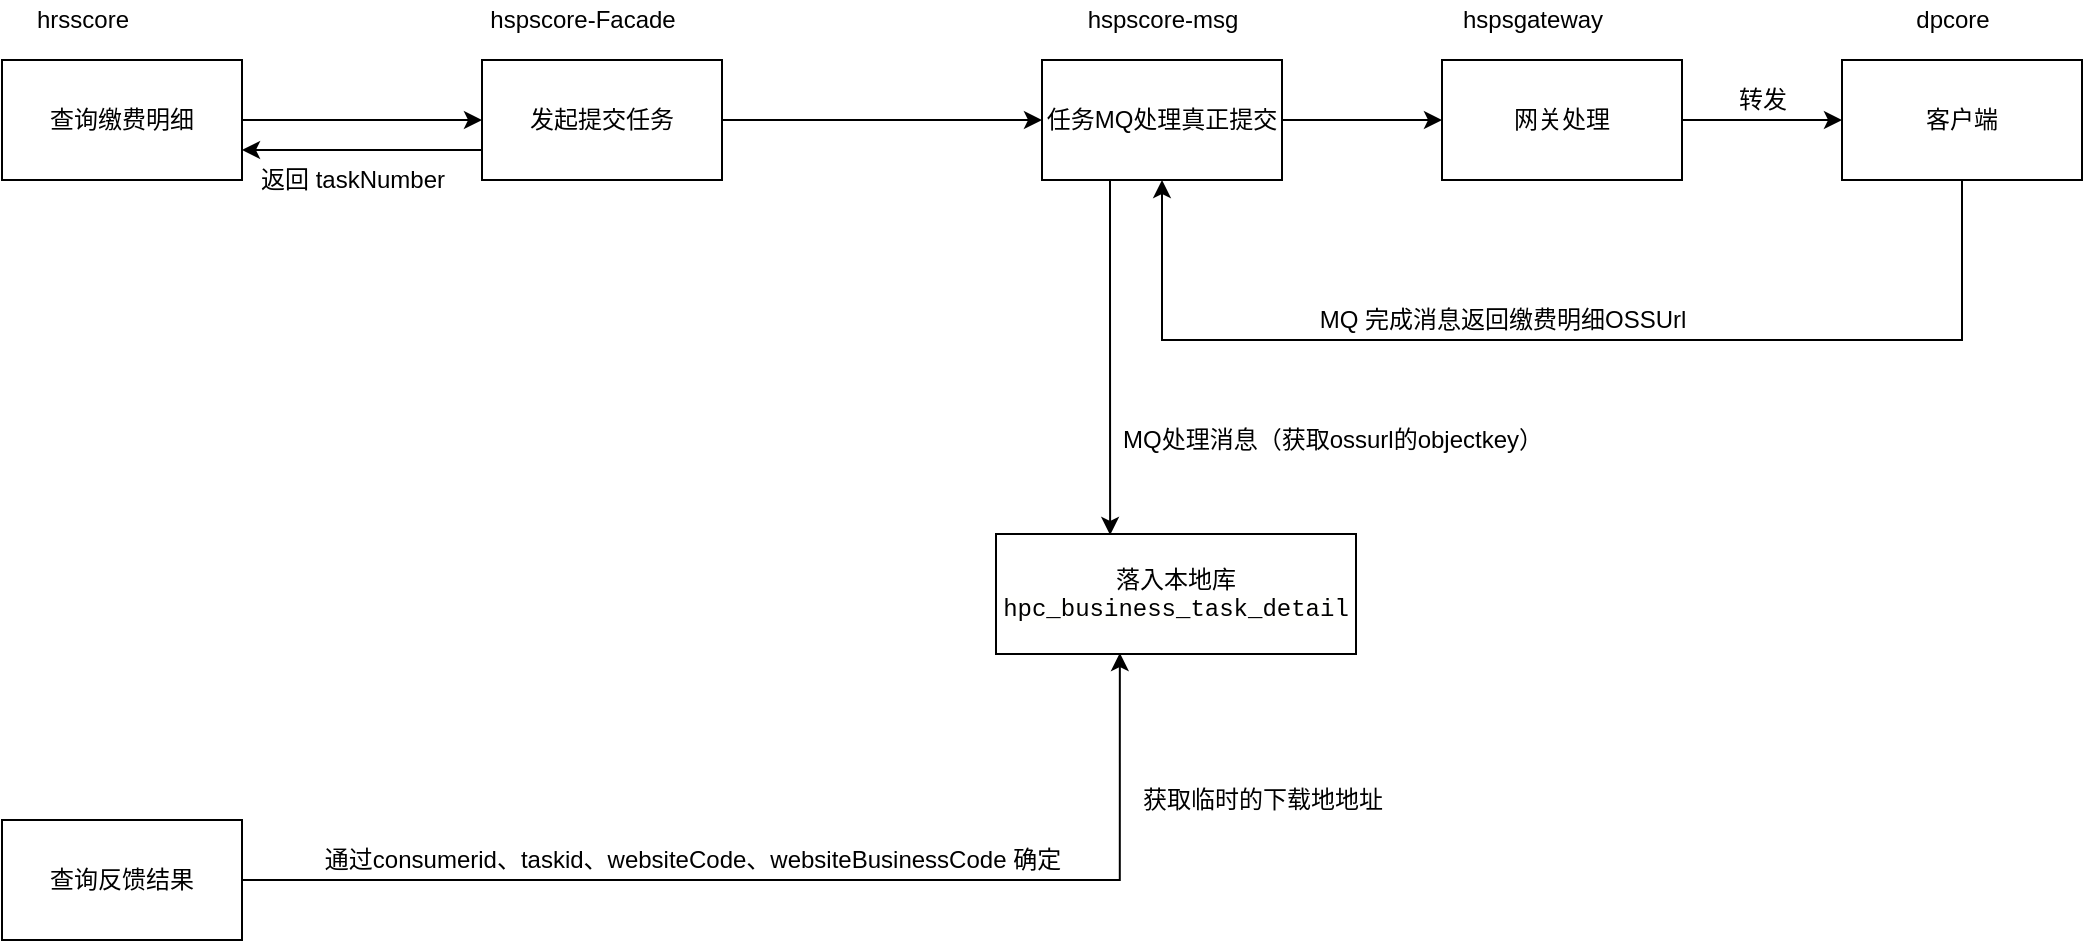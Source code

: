 <mxfile version="17.4.3" type="github">
  <diagram id="e0VjzzQqfvuQHf2shUBU" name="第 1 页">
    <mxGraphModel dx="2286" dy="850" grid="0" gridSize="10" guides="1" tooltips="1" connect="1" arrows="1" fold="1" page="0" pageScale="1" pageWidth="827" pageHeight="1169" math="0" shadow="0">
      <root>
        <mxCell id="0" />
        <mxCell id="1" parent="0" />
        <mxCell id="EklKHTHSB251qFAoLmv4-3" style="edgeStyle=orthogonalEdgeStyle;rounded=0;orthogonalLoop=1;jettySize=auto;html=1;entryX=0;entryY=0.5;entryDx=0;entryDy=0;" edge="1" parent="1" source="EklKHTHSB251qFAoLmv4-1" target="EklKHTHSB251qFAoLmv4-2">
          <mxGeometry relative="1" as="geometry" />
        </mxCell>
        <mxCell id="EklKHTHSB251qFAoLmv4-8" style="edgeStyle=orthogonalEdgeStyle;rounded=0;orthogonalLoop=1;jettySize=auto;html=1;entryX=1;entryY=0.75;entryDx=0;entryDy=0;" edge="1" parent="1" source="EklKHTHSB251qFAoLmv4-1" target="EklKHTHSB251qFAoLmv4-4">
          <mxGeometry relative="1" as="geometry">
            <Array as="points">
              <mxPoint x="-10" y="165" />
              <mxPoint x="-10" y="165" />
            </Array>
          </mxGeometry>
        </mxCell>
        <mxCell id="EklKHTHSB251qFAoLmv4-1" value="发起提交任务" style="rounded=0;whiteSpace=wrap;html=1;" vertex="1" parent="1">
          <mxGeometry x="20" y="120" width="120" height="60" as="geometry" />
        </mxCell>
        <mxCell id="EklKHTHSB251qFAoLmv4-11" value="" style="edgeStyle=orthogonalEdgeStyle;rounded=0;orthogonalLoop=1;jettySize=auto;html=1;" edge="1" parent="1" source="EklKHTHSB251qFAoLmv4-2" target="EklKHTHSB251qFAoLmv4-10">
          <mxGeometry relative="1" as="geometry" />
        </mxCell>
        <mxCell id="EklKHTHSB251qFAoLmv4-31" style="edgeStyle=orthogonalEdgeStyle;rounded=0;orthogonalLoop=1;jettySize=auto;html=1;entryX=0.317;entryY=0.008;entryDx=0;entryDy=0;entryPerimeter=0;" edge="1" parent="1" source="EklKHTHSB251qFAoLmv4-2" target="EklKHTHSB251qFAoLmv4-24">
          <mxGeometry relative="1" as="geometry">
            <Array as="points">
              <mxPoint x="334" y="230" />
              <mxPoint x="334" y="230" />
            </Array>
          </mxGeometry>
        </mxCell>
        <mxCell id="EklKHTHSB251qFAoLmv4-2" value="任务MQ处理真正提交" style="rounded=0;whiteSpace=wrap;html=1;" vertex="1" parent="1">
          <mxGeometry x="300" y="120" width="120" height="60" as="geometry" />
        </mxCell>
        <mxCell id="EklKHTHSB251qFAoLmv4-5" style="edgeStyle=orthogonalEdgeStyle;rounded=0;orthogonalLoop=1;jettySize=auto;html=1;entryX=0;entryY=0.5;entryDx=0;entryDy=0;" edge="1" parent="1" source="EklKHTHSB251qFAoLmv4-4" target="EklKHTHSB251qFAoLmv4-1">
          <mxGeometry relative="1" as="geometry" />
        </mxCell>
        <mxCell id="EklKHTHSB251qFAoLmv4-4" value="查询缴费明细" style="rounded=0;whiteSpace=wrap;html=1;" vertex="1" parent="1">
          <mxGeometry x="-220" y="120" width="120" height="60" as="geometry" />
        </mxCell>
        <mxCell id="EklKHTHSB251qFAoLmv4-9" value="返回 taskNumber" style="text;html=1;align=center;verticalAlign=middle;resizable=0;points=[];autosize=1;strokeColor=none;fillColor=none;" vertex="1" parent="1">
          <mxGeometry x="-100" y="170" width="110" height="20" as="geometry" />
        </mxCell>
        <mxCell id="EklKHTHSB251qFAoLmv4-13" value="" style="edgeStyle=orthogonalEdgeStyle;rounded=0;orthogonalLoop=1;jettySize=auto;html=1;" edge="1" parent="1" source="EklKHTHSB251qFAoLmv4-10" target="EklKHTHSB251qFAoLmv4-12">
          <mxGeometry relative="1" as="geometry" />
        </mxCell>
        <mxCell id="EklKHTHSB251qFAoLmv4-10" value="网关处理" style="whiteSpace=wrap;html=1;rounded=0;" vertex="1" parent="1">
          <mxGeometry x="500" y="120" width="120" height="60" as="geometry" />
        </mxCell>
        <mxCell id="EklKHTHSB251qFAoLmv4-19" style="edgeStyle=orthogonalEdgeStyle;rounded=0;orthogonalLoop=1;jettySize=auto;html=1;entryX=0.5;entryY=1;entryDx=0;entryDy=0;" edge="1" parent="1" source="EklKHTHSB251qFAoLmv4-12" target="EklKHTHSB251qFAoLmv4-2">
          <mxGeometry relative="1" as="geometry">
            <Array as="points">
              <mxPoint x="760" y="260" />
              <mxPoint x="360" y="260" />
            </Array>
          </mxGeometry>
        </mxCell>
        <mxCell id="EklKHTHSB251qFAoLmv4-12" value="客户端" style="whiteSpace=wrap;html=1;rounded=0;" vertex="1" parent="1">
          <mxGeometry x="700" y="120" width="120" height="60" as="geometry" />
        </mxCell>
        <mxCell id="EklKHTHSB251qFAoLmv4-14" value="转发" style="text;html=1;align=center;verticalAlign=middle;resizable=0;points=[];autosize=1;strokeColor=none;fillColor=none;" vertex="1" parent="1">
          <mxGeometry x="640" y="130" width="40" height="20" as="geometry" />
        </mxCell>
        <mxCell id="EklKHTHSB251qFAoLmv4-15" value="hspscore-Facade" style="text;html=1;align=center;verticalAlign=middle;resizable=0;points=[];autosize=1;strokeColor=none;fillColor=none;" vertex="1" parent="1">
          <mxGeometry x="15" y="90" width="110" height="20" as="geometry" />
        </mxCell>
        <mxCell id="EklKHTHSB251qFAoLmv4-16" value="hspscore-msg" style="text;html=1;align=center;verticalAlign=middle;resizable=0;points=[];autosize=1;strokeColor=none;fillColor=none;" vertex="1" parent="1">
          <mxGeometry x="315" y="90" width="90" height="20" as="geometry" />
        </mxCell>
        <mxCell id="EklKHTHSB251qFAoLmv4-17" value="hspsgateway" style="text;html=1;align=center;verticalAlign=middle;resizable=0;points=[];autosize=1;strokeColor=none;fillColor=none;" vertex="1" parent="1">
          <mxGeometry x="500" y="90" width="90" height="20" as="geometry" />
        </mxCell>
        <mxCell id="EklKHTHSB251qFAoLmv4-18" value="dpcore" style="text;html=1;align=center;verticalAlign=middle;resizable=0;points=[];autosize=1;strokeColor=none;fillColor=none;" vertex="1" parent="1">
          <mxGeometry x="730" y="90" width="50" height="20" as="geometry" />
        </mxCell>
        <mxCell id="EklKHTHSB251qFAoLmv4-20" value="MQ 完成消息返回缴费明细OSSUrl" style="text;html=1;align=center;verticalAlign=middle;resizable=0;points=[];autosize=1;strokeColor=none;fillColor=none;" vertex="1" parent="1">
          <mxGeometry x="430" y="240" width="200" height="20" as="geometry" />
        </mxCell>
        <mxCell id="EklKHTHSB251qFAoLmv4-23" value="MQ处理消息（获取ossurl的objectkey）" style="text;html=1;align=center;verticalAlign=middle;resizable=0;points=[];autosize=1;strokeColor=none;fillColor=none;" vertex="1" parent="1">
          <mxGeometry x="330" y="300" width="230" height="20" as="geometry" />
        </mxCell>
        <mxCell id="EklKHTHSB251qFAoLmv4-24" value="落入本地库&lt;span style=&quot;background-color: rgb(255 , 255 , 254) ; font-family: &amp;#34;menlo&amp;#34; , &amp;#34;monaco&amp;#34; , &amp;#34;courier new&amp;#34; , monospace&quot;&gt;hpc_business_task_detail&lt;/span&gt;" style="rounded=0;whiteSpace=wrap;html=1;" vertex="1" parent="1">
          <mxGeometry x="277" y="357" width="180" height="60" as="geometry" />
        </mxCell>
        <mxCell id="EklKHTHSB251qFAoLmv4-26" style="edgeStyle=orthogonalEdgeStyle;rounded=0;orthogonalLoop=1;jettySize=auto;html=1;entryX=0.344;entryY=0.992;entryDx=0;entryDy=0;entryPerimeter=0;" edge="1" parent="1" source="EklKHTHSB251qFAoLmv4-25" target="EklKHTHSB251qFAoLmv4-24">
          <mxGeometry relative="1" as="geometry">
            <mxPoint x="340" y="460" as="targetPoint" />
          </mxGeometry>
        </mxCell>
        <mxCell id="EklKHTHSB251qFAoLmv4-25" value="查询反馈结果" style="rounded=0;whiteSpace=wrap;html=1;" vertex="1" parent="1">
          <mxGeometry x="-220" y="500" width="120" height="60" as="geometry" />
        </mxCell>
        <mxCell id="EklKHTHSB251qFAoLmv4-27" value="通过consumerid、taskid、websiteCode、websiteBusinessCode 确定" style="text;html=1;align=center;verticalAlign=middle;resizable=0;points=[];autosize=1;strokeColor=none;fillColor=none;" vertex="1" parent="1">
          <mxGeometry x="-65" y="510" width="380" height="20" as="geometry" />
        </mxCell>
        <mxCell id="EklKHTHSB251qFAoLmv4-28" value="获取临时的下载地地址" style="text;html=1;align=center;verticalAlign=middle;resizable=0;points=[];autosize=1;strokeColor=none;fillColor=none;" vertex="1" parent="1">
          <mxGeometry x="340" y="480" width="140" height="20" as="geometry" />
        </mxCell>
        <mxCell id="EklKHTHSB251qFAoLmv4-29" value="hrsscore" style="text;html=1;align=center;verticalAlign=middle;resizable=0;points=[];autosize=1;strokeColor=none;fillColor=none;" vertex="1" parent="1">
          <mxGeometry x="-210" y="90" width="60" height="20" as="geometry" />
        </mxCell>
      </root>
    </mxGraphModel>
  </diagram>
</mxfile>
